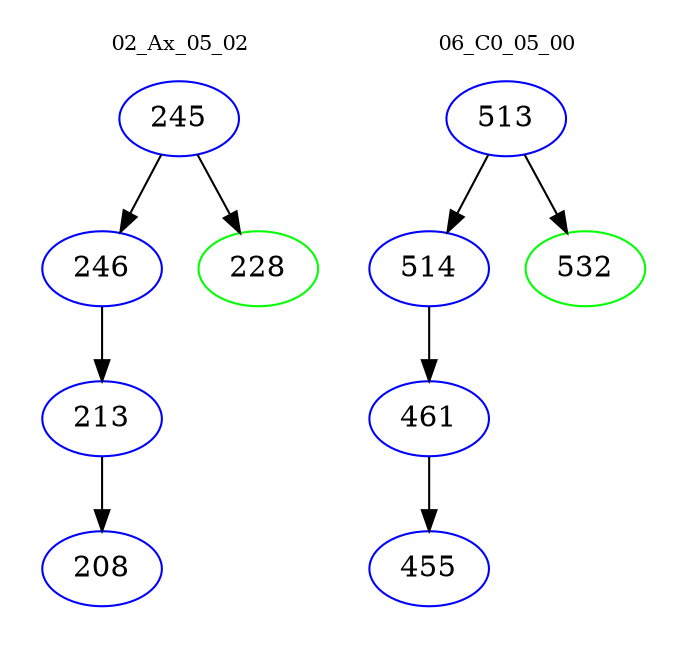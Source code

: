 digraph{
subgraph cluster_0 {
color = white
label = "02_Ax_05_02";
fontsize=10;
T0_245 [label="245", color="blue"]
T0_245 -> T0_246 [color="black"]
T0_246 [label="246", color="blue"]
T0_246 -> T0_213 [color="black"]
T0_213 [label="213", color="blue"]
T0_213 -> T0_208 [color="black"]
T0_208 [label="208", color="blue"]
T0_245 -> T0_228 [color="black"]
T0_228 [label="228", color="green"]
}
subgraph cluster_1 {
color = white
label = "06_C0_05_00";
fontsize=10;
T1_513 [label="513", color="blue"]
T1_513 -> T1_514 [color="black"]
T1_514 [label="514", color="blue"]
T1_514 -> T1_461 [color="black"]
T1_461 [label="461", color="blue"]
T1_461 -> T1_455 [color="black"]
T1_455 [label="455", color="blue"]
T1_513 -> T1_532 [color="black"]
T1_532 [label="532", color="green"]
}
}
